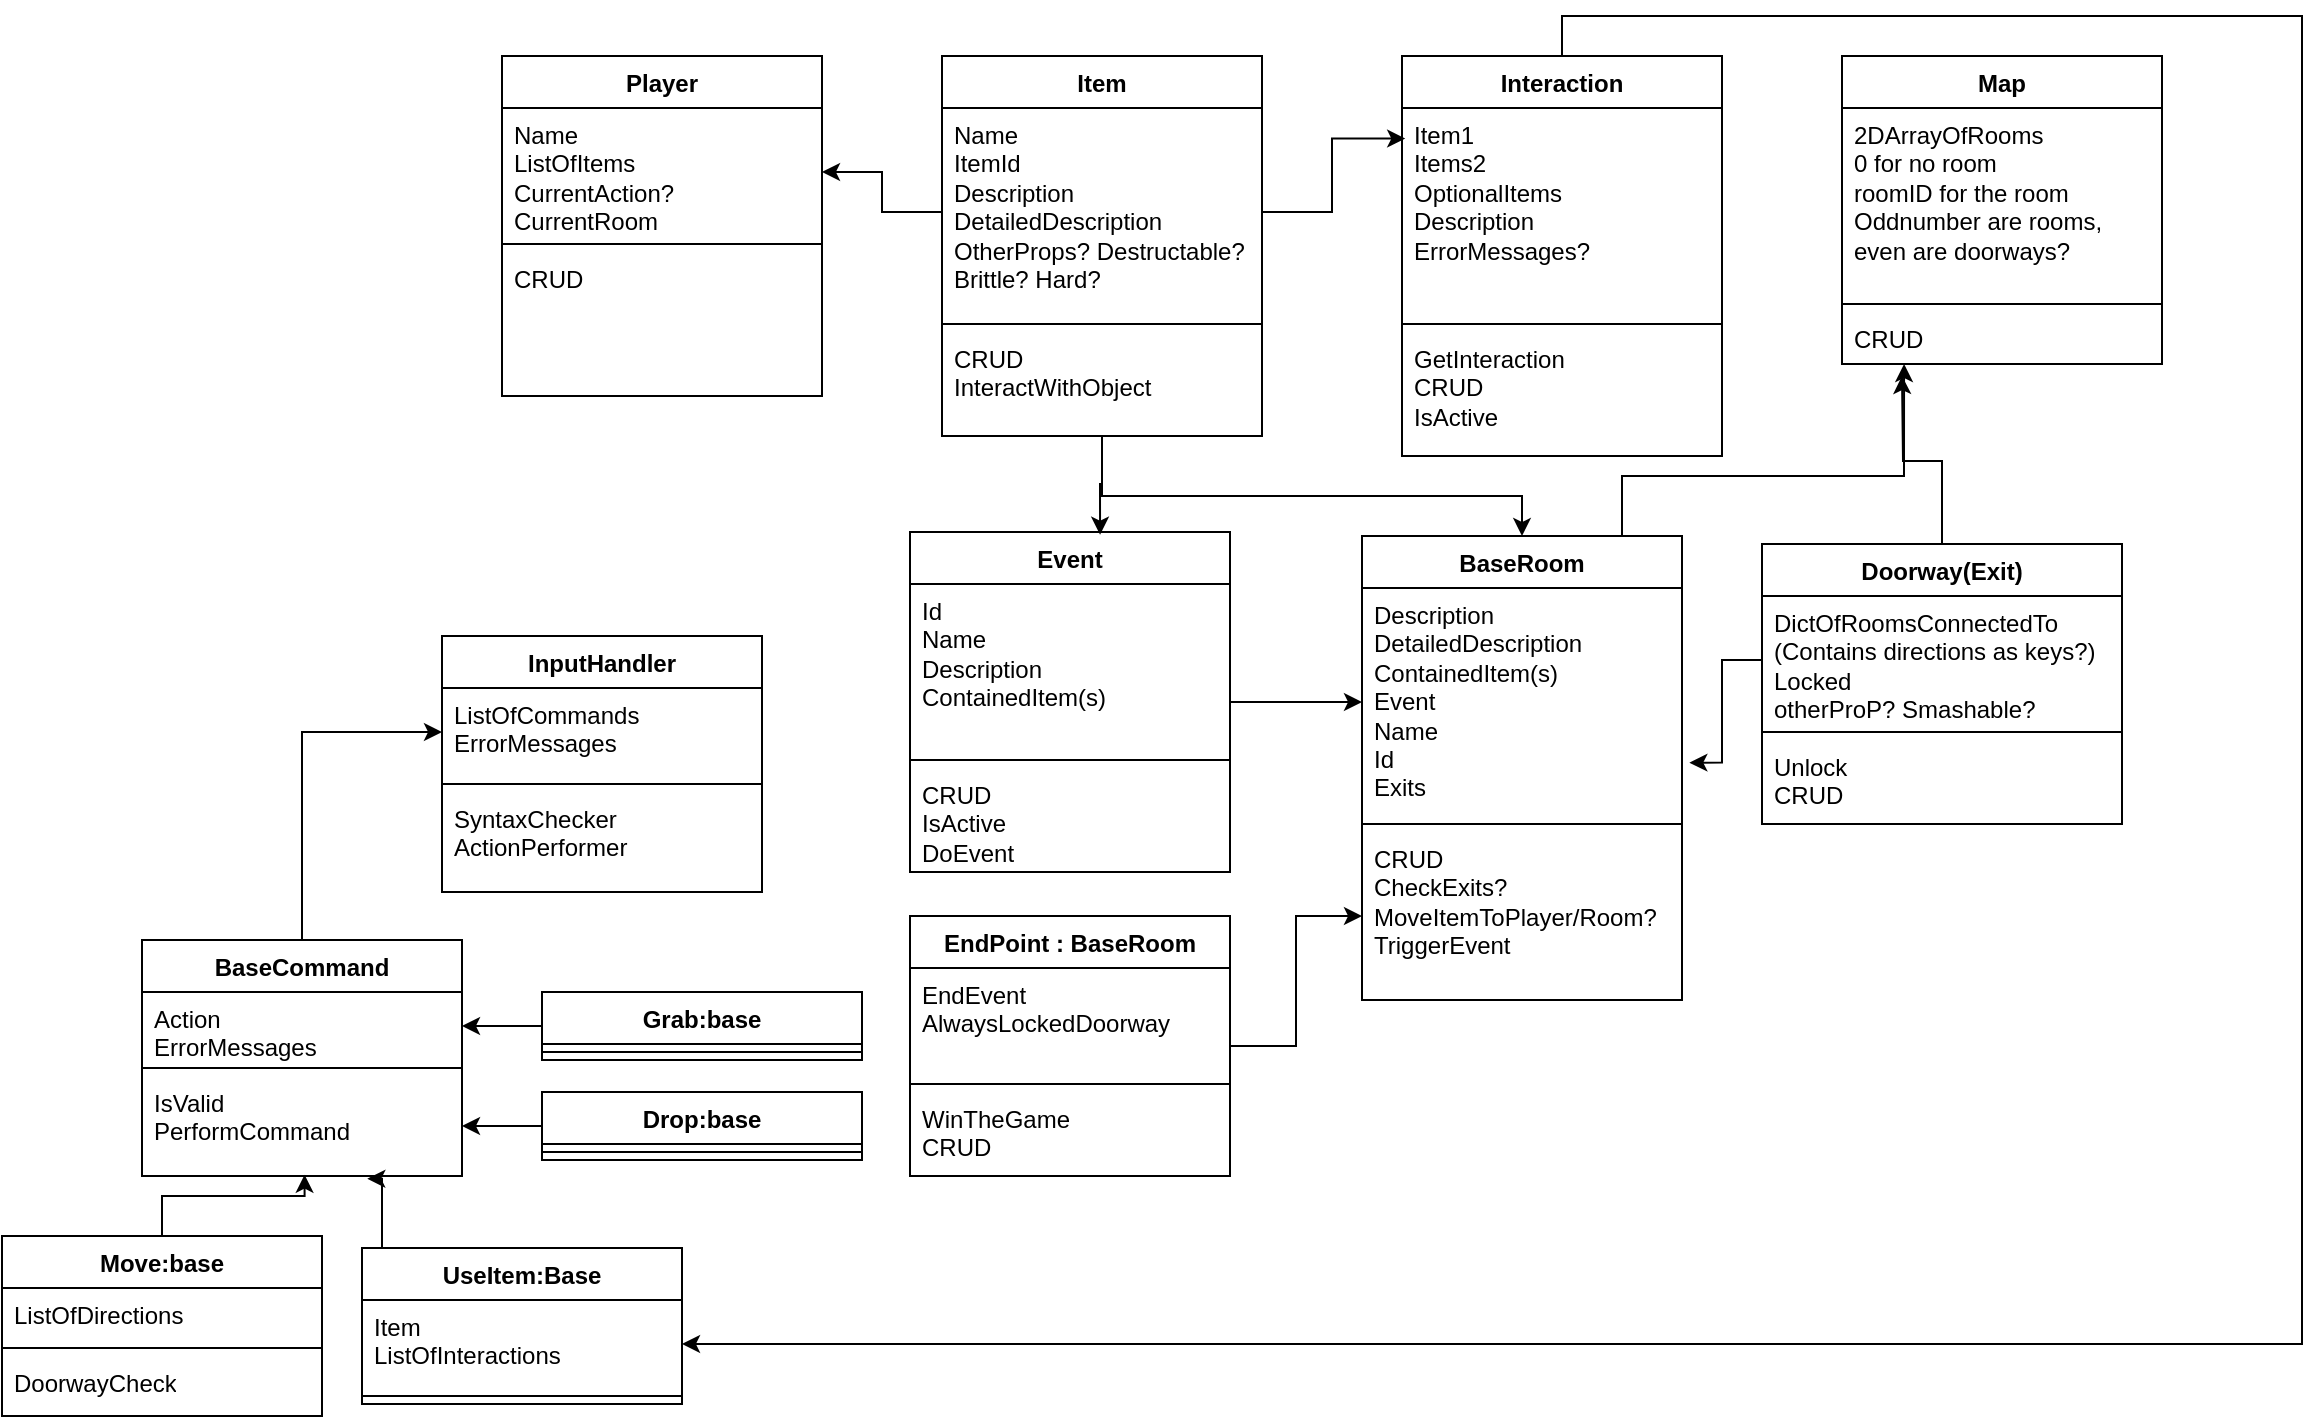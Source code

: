<mxfile version="22.0.0" type="device">
  <diagram id="C5RBs43oDa-KdzZeNtuy" name="Page-1">
    <mxGraphModel dx="2033" dy="702" grid="1" gridSize="10" guides="1" tooltips="1" connect="1" arrows="1" fold="1" page="1" pageScale="1" pageWidth="827" pageHeight="1169" math="0" shadow="0">
      <root>
        <mxCell id="WIyWlLk6GJQsqaUBKTNV-0" />
        <mxCell id="WIyWlLk6GJQsqaUBKTNV-1" parent="WIyWlLk6GJQsqaUBKTNV-0" />
        <mxCell id="vzmDhBIZKZ7hZb8dfZ0U-4" value="Player" style="swimlane;fontStyle=1;align=center;verticalAlign=top;childLayout=stackLayout;horizontal=1;startSize=26;horizontalStack=0;resizeParent=1;resizeParentMax=0;resizeLast=0;collapsible=1;marginBottom=0;whiteSpace=wrap;html=1;" parent="WIyWlLk6GJQsqaUBKTNV-1" vertex="1">
          <mxGeometry x="50" y="40" width="160" height="170" as="geometry" />
        </mxCell>
        <mxCell id="vzmDhBIZKZ7hZb8dfZ0U-5" value="Name&lt;br&gt;ListOfItems&lt;br&gt;CurrentAction?&lt;br&gt;CurrentRoom" style="text;strokeColor=none;fillColor=none;align=left;verticalAlign=top;spacingLeft=4;spacingRight=4;overflow=hidden;rotatable=0;points=[[0,0.5],[1,0.5]];portConstraint=eastwest;whiteSpace=wrap;html=1;" parent="vzmDhBIZKZ7hZb8dfZ0U-4" vertex="1">
          <mxGeometry y="26" width="160" height="64" as="geometry" />
        </mxCell>
        <mxCell id="vzmDhBIZKZ7hZb8dfZ0U-6" value="" style="line;strokeWidth=1;fillColor=none;align=left;verticalAlign=middle;spacingTop=-1;spacingLeft=3;spacingRight=3;rotatable=0;labelPosition=right;points=[];portConstraint=eastwest;strokeColor=inherit;" parent="vzmDhBIZKZ7hZb8dfZ0U-4" vertex="1">
          <mxGeometry y="90" width="160" height="8" as="geometry" />
        </mxCell>
        <mxCell id="vzmDhBIZKZ7hZb8dfZ0U-7" value="CRUD&lt;br&gt;&lt;br&gt;" style="text;strokeColor=none;fillColor=none;align=left;verticalAlign=top;spacingLeft=4;spacingRight=4;overflow=hidden;rotatable=0;points=[[0,0.5],[1,0.5]];portConstraint=eastwest;whiteSpace=wrap;html=1;" parent="vzmDhBIZKZ7hZb8dfZ0U-4" vertex="1">
          <mxGeometry y="98" width="160" height="72" as="geometry" />
        </mxCell>
        <mxCell id="vzmDhBIZKZ7hZb8dfZ0U-20" style="edgeStyle=orthogonalEdgeStyle;rounded=0;orthogonalLoop=1;jettySize=auto;html=1;exitX=1;exitY=0.5;exitDx=0;exitDy=0;" parent="vzmDhBIZKZ7hZb8dfZ0U-4" source="vzmDhBIZKZ7hZb8dfZ0U-5" target="vzmDhBIZKZ7hZb8dfZ0U-5" edge="1">
          <mxGeometry relative="1" as="geometry" />
        </mxCell>
        <mxCell id="vzmDhBIZKZ7hZb8dfZ0U-47" style="edgeStyle=orthogonalEdgeStyle;rounded=0;orthogonalLoop=1;jettySize=auto;html=1;entryX=0.5;entryY=0;entryDx=0;entryDy=0;" parent="WIyWlLk6GJQsqaUBKTNV-1" source="vzmDhBIZKZ7hZb8dfZ0U-8" target="vzmDhBIZKZ7hZb8dfZ0U-22" edge="1">
          <mxGeometry relative="1" as="geometry">
            <Array as="points">
              <mxPoint x="350" y="260" />
              <mxPoint x="560" y="260" />
            </Array>
          </mxGeometry>
        </mxCell>
        <mxCell id="vzmDhBIZKZ7hZb8dfZ0U-8" value="Item" style="swimlane;fontStyle=1;align=center;verticalAlign=top;childLayout=stackLayout;horizontal=1;startSize=26;horizontalStack=0;resizeParent=1;resizeParentMax=0;resizeLast=0;collapsible=1;marginBottom=0;whiteSpace=wrap;html=1;" parent="WIyWlLk6GJQsqaUBKTNV-1" vertex="1">
          <mxGeometry x="270" y="40" width="160" height="190" as="geometry" />
        </mxCell>
        <mxCell id="vzmDhBIZKZ7hZb8dfZ0U-9" value="Name&lt;br&gt;ItemId&lt;br&gt;Description&lt;br&gt;DetailedDescription&lt;br&gt;OtherProps? Destructable?&lt;br&gt;Brittle? Hard?" style="text;strokeColor=none;fillColor=none;align=left;verticalAlign=top;spacingLeft=4;spacingRight=4;overflow=hidden;rotatable=0;points=[[0,0.5],[1,0.5]];portConstraint=eastwest;whiteSpace=wrap;html=1;" parent="vzmDhBIZKZ7hZb8dfZ0U-8" vertex="1">
          <mxGeometry y="26" width="160" height="104" as="geometry" />
        </mxCell>
        <mxCell id="vzmDhBIZKZ7hZb8dfZ0U-10" value="" style="line;strokeWidth=1;fillColor=none;align=left;verticalAlign=middle;spacingTop=-1;spacingLeft=3;spacingRight=3;rotatable=0;labelPosition=right;points=[];portConstraint=eastwest;strokeColor=inherit;" parent="vzmDhBIZKZ7hZb8dfZ0U-8" vertex="1">
          <mxGeometry y="130" width="160" height="8" as="geometry" />
        </mxCell>
        <mxCell id="vzmDhBIZKZ7hZb8dfZ0U-11" value="CRUD&lt;br&gt;InteractWithObject" style="text;strokeColor=none;fillColor=none;align=left;verticalAlign=top;spacingLeft=4;spacingRight=4;overflow=hidden;rotatable=0;points=[[0,0.5],[1,0.5]];portConstraint=eastwest;whiteSpace=wrap;html=1;" parent="vzmDhBIZKZ7hZb8dfZ0U-8" vertex="1">
          <mxGeometry y="138" width="160" height="52" as="geometry" />
        </mxCell>
        <mxCell id="vzmDhBIZKZ7hZb8dfZ0U-21" style="edgeStyle=orthogonalEdgeStyle;rounded=0;orthogonalLoop=1;jettySize=auto;html=1;entryX=1;entryY=0.5;entryDx=0;entryDy=0;" parent="WIyWlLk6GJQsqaUBKTNV-1" source="vzmDhBIZKZ7hZb8dfZ0U-9" target="vzmDhBIZKZ7hZb8dfZ0U-5" edge="1">
          <mxGeometry relative="1" as="geometry" />
        </mxCell>
        <mxCell id="vzmDhBIZKZ7hZb8dfZ0U-22" value="BaseRoom" style="swimlane;fontStyle=1;align=center;verticalAlign=top;childLayout=stackLayout;horizontal=1;startSize=26;horizontalStack=0;resizeParent=1;resizeParentMax=0;resizeLast=0;collapsible=1;marginBottom=0;whiteSpace=wrap;html=1;" parent="WIyWlLk6GJQsqaUBKTNV-1" vertex="1">
          <mxGeometry x="480" y="280" width="160" height="232" as="geometry" />
        </mxCell>
        <mxCell id="vzmDhBIZKZ7hZb8dfZ0U-23" value="Description&lt;br&gt;DetailedDescription&lt;br&gt;ContainedItem(s)&lt;br&gt;Event&lt;br&gt;Name&lt;br&gt;Id&lt;br&gt;Exits" style="text;strokeColor=none;fillColor=none;align=left;verticalAlign=top;spacingLeft=4;spacingRight=4;overflow=hidden;rotatable=0;points=[[0,0.5],[1,0.5]];portConstraint=eastwest;whiteSpace=wrap;html=1;" parent="vzmDhBIZKZ7hZb8dfZ0U-22" vertex="1">
          <mxGeometry y="26" width="160" height="114" as="geometry" />
        </mxCell>
        <mxCell id="vzmDhBIZKZ7hZb8dfZ0U-24" value="" style="line;strokeWidth=1;fillColor=none;align=left;verticalAlign=middle;spacingTop=-1;spacingLeft=3;spacingRight=3;rotatable=0;labelPosition=right;points=[];portConstraint=eastwest;strokeColor=inherit;" parent="vzmDhBIZKZ7hZb8dfZ0U-22" vertex="1">
          <mxGeometry y="140" width="160" height="8" as="geometry" />
        </mxCell>
        <mxCell id="vzmDhBIZKZ7hZb8dfZ0U-25" value="CRUD&lt;br&gt;CheckExits?&lt;br&gt;MoveItemToPlayer/Room?&lt;br&gt;TriggerEvent" style="text;strokeColor=none;fillColor=none;align=left;verticalAlign=top;spacingLeft=4;spacingRight=4;overflow=hidden;rotatable=0;points=[[0,0.5],[1,0.5]];portConstraint=eastwest;whiteSpace=wrap;html=1;" parent="vzmDhBIZKZ7hZb8dfZ0U-22" vertex="1">
          <mxGeometry y="148" width="160" height="84" as="geometry" />
        </mxCell>
        <mxCell id="vzmDhBIZKZ7hZb8dfZ0U-31" style="edgeStyle=orthogonalEdgeStyle;rounded=0;orthogonalLoop=1;jettySize=auto;html=1;entryX=0;entryY=0.5;entryDx=0;entryDy=0;" parent="WIyWlLk6GJQsqaUBKTNV-1" source="vzmDhBIZKZ7hZb8dfZ0U-26" target="vzmDhBIZKZ7hZb8dfZ0U-23" edge="1">
          <mxGeometry relative="1" as="geometry" />
        </mxCell>
        <mxCell id="vzmDhBIZKZ7hZb8dfZ0U-26" value="Event" style="swimlane;fontStyle=1;align=center;verticalAlign=top;childLayout=stackLayout;horizontal=1;startSize=26;horizontalStack=0;resizeParent=1;resizeParentMax=0;resizeLast=0;collapsible=1;marginBottom=0;whiteSpace=wrap;html=1;" parent="WIyWlLk6GJQsqaUBKTNV-1" vertex="1">
          <mxGeometry x="254" y="278" width="160" height="170" as="geometry" />
        </mxCell>
        <mxCell id="vzmDhBIZKZ7hZb8dfZ0U-27" value="Id&lt;br&gt;Name&lt;br&gt;Description&lt;br&gt;ContainedItem(s)" style="text;strokeColor=none;fillColor=none;align=left;verticalAlign=top;spacingLeft=4;spacingRight=4;overflow=hidden;rotatable=0;points=[[0,0.5],[1,0.5]];portConstraint=eastwest;whiteSpace=wrap;html=1;" parent="vzmDhBIZKZ7hZb8dfZ0U-26" vertex="1">
          <mxGeometry y="26" width="160" height="84" as="geometry" />
        </mxCell>
        <mxCell id="vzmDhBIZKZ7hZb8dfZ0U-28" value="" style="line;strokeWidth=1;fillColor=none;align=left;verticalAlign=middle;spacingTop=-1;spacingLeft=3;spacingRight=3;rotatable=0;labelPosition=right;points=[];portConstraint=eastwest;strokeColor=inherit;" parent="vzmDhBIZKZ7hZb8dfZ0U-26" vertex="1">
          <mxGeometry y="110" width="160" height="8" as="geometry" />
        </mxCell>
        <mxCell id="vzmDhBIZKZ7hZb8dfZ0U-29" value="CRUD&lt;br&gt;IsActive&lt;br&gt;DoEvent" style="text;strokeColor=none;fillColor=none;align=left;verticalAlign=top;spacingLeft=4;spacingRight=4;overflow=hidden;rotatable=0;points=[[0,0.5],[1,0.5]];portConstraint=eastwest;whiteSpace=wrap;html=1;" parent="vzmDhBIZKZ7hZb8dfZ0U-26" vertex="1">
          <mxGeometry y="118" width="160" height="52" as="geometry" />
        </mxCell>
        <mxCell id="vzmDhBIZKZ7hZb8dfZ0U-60" style="edgeStyle=orthogonalEdgeStyle;rounded=0;orthogonalLoop=1;jettySize=auto;html=1;" parent="WIyWlLk6GJQsqaUBKTNV-1" source="vzmDhBIZKZ7hZb8dfZ0U-36" edge="1">
          <mxGeometry relative="1" as="geometry">
            <mxPoint x="750" y="200" as="targetPoint" />
          </mxGeometry>
        </mxCell>
        <mxCell id="vzmDhBIZKZ7hZb8dfZ0U-36" value="Doorway(Exit)" style="swimlane;fontStyle=1;align=center;verticalAlign=top;childLayout=stackLayout;horizontal=1;startSize=26;horizontalStack=0;resizeParent=1;resizeParentMax=0;resizeLast=0;collapsible=1;marginBottom=0;whiteSpace=wrap;html=1;" parent="WIyWlLk6GJQsqaUBKTNV-1" vertex="1">
          <mxGeometry x="680" y="284" width="180" height="140" as="geometry" />
        </mxCell>
        <mxCell id="vzmDhBIZKZ7hZb8dfZ0U-37" value="DictOfRoomsConnectedTo (Contains directions as keys?)&lt;br&gt;Locked&lt;br&gt;otherProP? Smashable?" style="text;strokeColor=none;fillColor=none;align=left;verticalAlign=top;spacingLeft=4;spacingRight=4;overflow=hidden;rotatable=0;points=[[0,0.5],[1,0.5]];portConstraint=eastwest;whiteSpace=wrap;html=1;" parent="vzmDhBIZKZ7hZb8dfZ0U-36" vertex="1">
          <mxGeometry y="26" width="180" height="64" as="geometry" />
        </mxCell>
        <mxCell id="vzmDhBIZKZ7hZb8dfZ0U-38" value="" style="line;strokeWidth=1;fillColor=none;align=left;verticalAlign=middle;spacingTop=-1;spacingLeft=3;spacingRight=3;rotatable=0;labelPosition=right;points=[];portConstraint=eastwest;strokeColor=inherit;" parent="vzmDhBIZKZ7hZb8dfZ0U-36" vertex="1">
          <mxGeometry y="90" width="180" height="8" as="geometry" />
        </mxCell>
        <mxCell id="vzmDhBIZKZ7hZb8dfZ0U-39" value="Unlock&lt;br&gt;CRUD&lt;br&gt;" style="text;strokeColor=none;fillColor=none;align=left;verticalAlign=top;spacingLeft=4;spacingRight=4;overflow=hidden;rotatable=0;points=[[0,0.5],[1,0.5]];portConstraint=eastwest;whiteSpace=wrap;html=1;" parent="vzmDhBIZKZ7hZb8dfZ0U-36" vertex="1">
          <mxGeometry y="98" width="180" height="42" as="geometry" />
        </mxCell>
        <mxCell id="vzmDhBIZKZ7hZb8dfZ0U-40" style="edgeStyle=orthogonalEdgeStyle;rounded=0;orthogonalLoop=1;jettySize=auto;html=1;entryX=1.023;entryY=0.766;entryDx=0;entryDy=0;entryPerimeter=0;" parent="WIyWlLk6GJQsqaUBKTNV-1" source="vzmDhBIZKZ7hZb8dfZ0U-37" target="vzmDhBIZKZ7hZb8dfZ0U-23" edge="1">
          <mxGeometry relative="1" as="geometry" />
        </mxCell>
        <mxCell id="vzmDhBIZKZ7hZb8dfZ0U-45" style="edgeStyle=orthogonalEdgeStyle;rounded=0;orthogonalLoop=1;jettySize=auto;html=1;entryX=0;entryY=0.5;entryDx=0;entryDy=0;" parent="WIyWlLk6GJQsqaUBKTNV-1" source="vzmDhBIZKZ7hZb8dfZ0U-41" target="vzmDhBIZKZ7hZb8dfZ0U-25" edge="1">
          <mxGeometry relative="1" as="geometry" />
        </mxCell>
        <mxCell id="vzmDhBIZKZ7hZb8dfZ0U-41" value="EndPoint : BaseRoom" style="swimlane;fontStyle=1;align=center;verticalAlign=top;childLayout=stackLayout;horizontal=1;startSize=26;horizontalStack=0;resizeParent=1;resizeParentMax=0;resizeLast=0;collapsible=1;marginBottom=0;whiteSpace=wrap;html=1;" parent="WIyWlLk6GJQsqaUBKTNV-1" vertex="1">
          <mxGeometry x="254" y="470" width="160" height="130" as="geometry" />
        </mxCell>
        <mxCell id="vzmDhBIZKZ7hZb8dfZ0U-42" value="EndEvent&lt;br&gt;AlwaysLockedDoorway" style="text;strokeColor=none;fillColor=none;align=left;verticalAlign=top;spacingLeft=4;spacingRight=4;overflow=hidden;rotatable=0;points=[[0,0.5],[1,0.5]];portConstraint=eastwest;whiteSpace=wrap;html=1;" parent="vzmDhBIZKZ7hZb8dfZ0U-41" vertex="1">
          <mxGeometry y="26" width="160" height="54" as="geometry" />
        </mxCell>
        <mxCell id="vzmDhBIZKZ7hZb8dfZ0U-43" value="" style="line;strokeWidth=1;fillColor=none;align=left;verticalAlign=middle;spacingTop=-1;spacingLeft=3;spacingRight=3;rotatable=0;labelPosition=right;points=[];portConstraint=eastwest;strokeColor=inherit;" parent="vzmDhBIZKZ7hZb8dfZ0U-41" vertex="1">
          <mxGeometry y="80" width="160" height="8" as="geometry" />
        </mxCell>
        <mxCell id="vzmDhBIZKZ7hZb8dfZ0U-44" value="WinTheGame&lt;br&gt;CRUD" style="text;strokeColor=none;fillColor=none;align=left;verticalAlign=top;spacingLeft=4;spacingRight=4;overflow=hidden;rotatable=0;points=[[0,0.5],[1,0.5]];portConstraint=eastwest;whiteSpace=wrap;html=1;" parent="vzmDhBIZKZ7hZb8dfZ0U-41" vertex="1">
          <mxGeometry y="88" width="160" height="42" as="geometry" />
        </mxCell>
        <mxCell id="vzmDhBIZKZ7hZb8dfZ0U-48" value="Interaction" style="swimlane;fontStyle=1;align=center;verticalAlign=top;childLayout=stackLayout;horizontal=1;startSize=26;horizontalStack=0;resizeParent=1;resizeParentMax=0;resizeLast=0;collapsible=1;marginBottom=0;whiteSpace=wrap;html=1;" parent="WIyWlLk6GJQsqaUBKTNV-1" vertex="1">
          <mxGeometry x="500" y="40" width="160" height="200" as="geometry" />
        </mxCell>
        <mxCell id="vzmDhBIZKZ7hZb8dfZ0U-49" value="Item1&lt;br&gt;Items2&lt;br&gt;OptionalItems&lt;br&gt;Description&lt;br&gt;ErrorMessages?" style="text;strokeColor=none;fillColor=none;align=left;verticalAlign=top;spacingLeft=4;spacingRight=4;overflow=hidden;rotatable=0;points=[[0,0.5],[1,0.5]];portConstraint=eastwest;whiteSpace=wrap;html=1;" parent="vzmDhBIZKZ7hZb8dfZ0U-48" vertex="1">
          <mxGeometry y="26" width="160" height="104" as="geometry" />
        </mxCell>
        <mxCell id="vzmDhBIZKZ7hZb8dfZ0U-50" value="" style="line;strokeWidth=1;fillColor=none;align=left;verticalAlign=middle;spacingTop=-1;spacingLeft=3;spacingRight=3;rotatable=0;labelPosition=right;points=[];portConstraint=eastwest;strokeColor=inherit;" parent="vzmDhBIZKZ7hZb8dfZ0U-48" vertex="1">
          <mxGeometry y="130" width="160" height="8" as="geometry" />
        </mxCell>
        <mxCell id="vzmDhBIZKZ7hZb8dfZ0U-51" value="GetInteraction&lt;br&gt;CRUD&lt;br&gt;IsActive" style="text;strokeColor=none;fillColor=none;align=left;verticalAlign=top;spacingLeft=4;spacingRight=4;overflow=hidden;rotatable=0;points=[[0,0.5],[1,0.5]];portConstraint=eastwest;whiteSpace=wrap;html=1;" parent="vzmDhBIZKZ7hZb8dfZ0U-48" vertex="1">
          <mxGeometry y="138" width="160" height="62" as="geometry" />
        </mxCell>
        <mxCell id="vzmDhBIZKZ7hZb8dfZ0U-53" style="edgeStyle=orthogonalEdgeStyle;rounded=0;orthogonalLoop=1;jettySize=auto;html=1;entryX=0.01;entryY=0.147;entryDx=0;entryDy=0;entryPerimeter=0;" parent="WIyWlLk6GJQsqaUBKTNV-1" source="vzmDhBIZKZ7hZb8dfZ0U-9" target="vzmDhBIZKZ7hZb8dfZ0U-49" edge="1">
          <mxGeometry relative="1" as="geometry" />
        </mxCell>
        <mxCell id="vzmDhBIZKZ7hZb8dfZ0U-54" value="Map" style="swimlane;fontStyle=1;align=center;verticalAlign=top;childLayout=stackLayout;horizontal=1;startSize=26;horizontalStack=0;resizeParent=1;resizeParentMax=0;resizeLast=0;collapsible=1;marginBottom=0;whiteSpace=wrap;html=1;" parent="WIyWlLk6GJQsqaUBKTNV-1" vertex="1">
          <mxGeometry x="720" y="40" width="160" height="154" as="geometry" />
        </mxCell>
        <mxCell id="vzmDhBIZKZ7hZb8dfZ0U-55" value="2DArrayOfRooms&lt;br&gt;0 for no room&lt;br&gt;roomID for the room&lt;br&gt;Oddnumber are rooms, even are doorways?" style="text;strokeColor=none;fillColor=none;align=left;verticalAlign=top;spacingLeft=4;spacingRight=4;overflow=hidden;rotatable=0;points=[[0,0.5],[1,0.5]];portConstraint=eastwest;whiteSpace=wrap;html=1;" parent="vzmDhBIZKZ7hZb8dfZ0U-54" vertex="1">
          <mxGeometry y="26" width="160" height="94" as="geometry" />
        </mxCell>
        <mxCell id="vzmDhBIZKZ7hZb8dfZ0U-56" value="" style="line;strokeWidth=1;fillColor=none;align=left;verticalAlign=middle;spacingTop=-1;spacingLeft=3;spacingRight=3;rotatable=0;labelPosition=right;points=[];portConstraint=eastwest;strokeColor=inherit;" parent="vzmDhBIZKZ7hZb8dfZ0U-54" vertex="1">
          <mxGeometry y="120" width="160" height="8" as="geometry" />
        </mxCell>
        <mxCell id="vzmDhBIZKZ7hZb8dfZ0U-57" value="CRUD" style="text;strokeColor=none;fillColor=none;align=left;verticalAlign=top;spacingLeft=4;spacingRight=4;overflow=hidden;rotatable=0;points=[[0,0.5],[1,0.5]];portConstraint=eastwest;whiteSpace=wrap;html=1;" parent="vzmDhBIZKZ7hZb8dfZ0U-54" vertex="1">
          <mxGeometry y="128" width="160" height="26" as="geometry" />
        </mxCell>
        <mxCell id="vzmDhBIZKZ7hZb8dfZ0U-59" style="edgeStyle=orthogonalEdgeStyle;rounded=0;orthogonalLoop=1;jettySize=auto;html=1;entryX=0.194;entryY=1;entryDx=0;entryDy=0;entryPerimeter=0;" parent="WIyWlLk6GJQsqaUBKTNV-1" source="vzmDhBIZKZ7hZb8dfZ0U-22" target="vzmDhBIZKZ7hZb8dfZ0U-57" edge="1">
          <mxGeometry relative="1" as="geometry">
            <Array as="points">
              <mxPoint x="610" y="250" />
              <mxPoint x="751" y="250" />
            </Array>
          </mxGeometry>
        </mxCell>
        <mxCell id="vzmDhBIZKZ7hZb8dfZ0U-61" style="edgeStyle=orthogonalEdgeStyle;rounded=0;orthogonalLoop=1;jettySize=auto;html=1;entryX=0.594;entryY=0.008;entryDx=0;entryDy=0;entryPerimeter=0;" parent="WIyWlLk6GJQsqaUBKTNV-1" source="vzmDhBIZKZ7hZb8dfZ0U-8" target="vzmDhBIZKZ7hZb8dfZ0U-26" edge="1">
          <mxGeometry relative="1" as="geometry" />
        </mxCell>
        <mxCell id="vzmDhBIZKZ7hZb8dfZ0U-62" value="InputHandler" style="swimlane;fontStyle=1;align=center;verticalAlign=top;childLayout=stackLayout;horizontal=1;startSize=26;horizontalStack=0;resizeParent=1;resizeParentMax=0;resizeLast=0;collapsible=1;marginBottom=0;whiteSpace=wrap;html=1;" parent="WIyWlLk6GJQsqaUBKTNV-1" vertex="1">
          <mxGeometry x="20" y="330" width="160" height="128" as="geometry" />
        </mxCell>
        <mxCell id="vzmDhBIZKZ7hZb8dfZ0U-63" value="ListOfCommands&lt;br&gt;ErrorMessages" style="text;strokeColor=none;fillColor=none;align=left;verticalAlign=top;spacingLeft=4;spacingRight=4;overflow=hidden;rotatable=0;points=[[0,0.5],[1,0.5]];portConstraint=eastwest;whiteSpace=wrap;html=1;" parent="vzmDhBIZKZ7hZb8dfZ0U-62" vertex="1">
          <mxGeometry y="26" width="160" height="44" as="geometry" />
        </mxCell>
        <mxCell id="vzmDhBIZKZ7hZb8dfZ0U-64" value="" style="line;strokeWidth=1;fillColor=none;align=left;verticalAlign=middle;spacingTop=-1;spacingLeft=3;spacingRight=3;rotatable=0;labelPosition=right;points=[];portConstraint=eastwest;strokeColor=inherit;" parent="vzmDhBIZKZ7hZb8dfZ0U-62" vertex="1">
          <mxGeometry y="70" width="160" height="8" as="geometry" />
        </mxCell>
        <mxCell id="vzmDhBIZKZ7hZb8dfZ0U-65" value="SyntaxChecker&lt;br&gt;ActionPerformer" style="text;strokeColor=none;fillColor=none;align=left;verticalAlign=top;spacingLeft=4;spacingRight=4;overflow=hidden;rotatable=0;points=[[0,0.5],[1,0.5]];portConstraint=eastwest;whiteSpace=wrap;html=1;" parent="vzmDhBIZKZ7hZb8dfZ0U-62" vertex="1">
          <mxGeometry y="78" width="160" height="50" as="geometry" />
        </mxCell>
        <mxCell id="vzmDhBIZKZ7hZb8dfZ0U-95" style="edgeStyle=orthogonalEdgeStyle;rounded=0;orthogonalLoop=1;jettySize=auto;html=1;entryX=0;entryY=0.5;entryDx=0;entryDy=0;" parent="WIyWlLk6GJQsqaUBKTNV-1" source="vzmDhBIZKZ7hZb8dfZ0U-70" target="vzmDhBIZKZ7hZb8dfZ0U-63" edge="1">
          <mxGeometry relative="1" as="geometry" />
        </mxCell>
        <mxCell id="vzmDhBIZKZ7hZb8dfZ0U-70" value="BaseCommand" style="swimlane;fontStyle=1;align=center;verticalAlign=top;childLayout=stackLayout;horizontal=1;startSize=26;horizontalStack=0;resizeParent=1;resizeParentMax=0;resizeLast=0;collapsible=1;marginBottom=0;whiteSpace=wrap;html=1;" parent="WIyWlLk6GJQsqaUBKTNV-1" vertex="1">
          <mxGeometry x="-130" y="482" width="160" height="118" as="geometry" />
        </mxCell>
        <mxCell id="vzmDhBIZKZ7hZb8dfZ0U-71" value="Action&lt;br&gt;ErrorMessages" style="text;strokeColor=none;fillColor=none;align=left;verticalAlign=top;spacingLeft=4;spacingRight=4;overflow=hidden;rotatable=0;points=[[0,0.5],[1,0.5]];portConstraint=eastwest;whiteSpace=wrap;html=1;" parent="vzmDhBIZKZ7hZb8dfZ0U-70" vertex="1">
          <mxGeometry y="26" width="160" height="34" as="geometry" />
        </mxCell>
        <mxCell id="vzmDhBIZKZ7hZb8dfZ0U-72" value="" style="line;strokeWidth=1;fillColor=none;align=left;verticalAlign=middle;spacingTop=-1;spacingLeft=3;spacingRight=3;rotatable=0;labelPosition=right;points=[];portConstraint=eastwest;strokeColor=inherit;" parent="vzmDhBIZKZ7hZb8dfZ0U-70" vertex="1">
          <mxGeometry y="60" width="160" height="8" as="geometry" />
        </mxCell>
        <mxCell id="vzmDhBIZKZ7hZb8dfZ0U-73" value="IsValid&lt;br&gt;PerformCommand" style="text;strokeColor=none;fillColor=none;align=left;verticalAlign=top;spacingLeft=4;spacingRight=4;overflow=hidden;rotatable=0;points=[[0,0.5],[1,0.5]];portConstraint=eastwest;whiteSpace=wrap;html=1;" parent="vzmDhBIZKZ7hZb8dfZ0U-70" vertex="1">
          <mxGeometry y="68" width="160" height="50" as="geometry" />
        </mxCell>
        <mxCell id="vzmDhBIZKZ7hZb8dfZ0U-74" value="Move:base" style="swimlane;fontStyle=1;align=center;verticalAlign=top;childLayout=stackLayout;horizontal=1;startSize=26;horizontalStack=0;resizeParent=1;resizeParentMax=0;resizeLast=0;collapsible=1;marginBottom=0;whiteSpace=wrap;html=1;" parent="WIyWlLk6GJQsqaUBKTNV-1" vertex="1">
          <mxGeometry x="-200" y="630" width="160" height="90" as="geometry" />
        </mxCell>
        <mxCell id="vzmDhBIZKZ7hZb8dfZ0U-75" value="ListOfDirections" style="text;strokeColor=none;fillColor=none;align=left;verticalAlign=top;spacingLeft=4;spacingRight=4;overflow=hidden;rotatable=0;points=[[0,0.5],[1,0.5]];portConstraint=eastwest;whiteSpace=wrap;html=1;" parent="vzmDhBIZKZ7hZb8dfZ0U-74" vertex="1">
          <mxGeometry y="26" width="160" height="26" as="geometry" />
        </mxCell>
        <mxCell id="vzmDhBIZKZ7hZb8dfZ0U-76" value="" style="line;strokeWidth=1;fillColor=none;align=left;verticalAlign=middle;spacingTop=-1;spacingLeft=3;spacingRight=3;rotatable=0;labelPosition=right;points=[];portConstraint=eastwest;strokeColor=inherit;" parent="vzmDhBIZKZ7hZb8dfZ0U-74" vertex="1">
          <mxGeometry y="52" width="160" height="8" as="geometry" />
        </mxCell>
        <mxCell id="vzmDhBIZKZ7hZb8dfZ0U-77" value="DoorwayCheck" style="text;strokeColor=none;fillColor=none;align=left;verticalAlign=top;spacingLeft=4;spacingRight=4;overflow=hidden;rotatable=0;points=[[0,0.5],[1,0.5]];portConstraint=eastwest;whiteSpace=wrap;html=1;" parent="vzmDhBIZKZ7hZb8dfZ0U-74" vertex="1">
          <mxGeometry y="60" width="160" height="30" as="geometry" />
        </mxCell>
        <mxCell id="vzmDhBIZKZ7hZb8dfZ0U-78" style="edgeStyle=orthogonalEdgeStyle;rounded=0;orthogonalLoop=1;jettySize=auto;html=1;entryX=0.508;entryY=0.987;entryDx=0;entryDy=0;entryPerimeter=0;" parent="WIyWlLk6GJQsqaUBKTNV-1" source="vzmDhBIZKZ7hZb8dfZ0U-74" target="vzmDhBIZKZ7hZb8dfZ0U-73" edge="1">
          <mxGeometry relative="1" as="geometry" />
        </mxCell>
        <mxCell id="vzmDhBIZKZ7hZb8dfZ0U-83" style="edgeStyle=orthogonalEdgeStyle;rounded=0;orthogonalLoop=1;jettySize=auto;html=1;entryX=1;entryY=0.5;entryDx=0;entryDy=0;" parent="WIyWlLk6GJQsqaUBKTNV-1" source="vzmDhBIZKZ7hZb8dfZ0U-79" target="vzmDhBIZKZ7hZb8dfZ0U-71" edge="1">
          <mxGeometry relative="1" as="geometry" />
        </mxCell>
        <mxCell id="vzmDhBIZKZ7hZb8dfZ0U-79" value="Grab:base" style="swimlane;fontStyle=1;align=center;verticalAlign=top;childLayout=stackLayout;horizontal=1;startSize=26;horizontalStack=0;resizeParent=1;resizeParentMax=0;resizeLast=0;collapsible=1;marginBottom=0;whiteSpace=wrap;html=1;" parent="WIyWlLk6GJQsqaUBKTNV-1" vertex="1">
          <mxGeometry x="70" y="508" width="160" height="34" as="geometry" />
        </mxCell>
        <mxCell id="vzmDhBIZKZ7hZb8dfZ0U-81" value="" style="line;strokeWidth=1;fillColor=none;align=left;verticalAlign=middle;spacingTop=-1;spacingLeft=3;spacingRight=3;rotatable=0;labelPosition=right;points=[];portConstraint=eastwest;strokeColor=inherit;" parent="vzmDhBIZKZ7hZb8dfZ0U-79" vertex="1">
          <mxGeometry y="26" width="160" height="8" as="geometry" />
        </mxCell>
        <mxCell id="vzmDhBIZKZ7hZb8dfZ0U-88" style="edgeStyle=orthogonalEdgeStyle;rounded=0;orthogonalLoop=1;jettySize=auto;html=1;entryX=1;entryY=0.5;entryDx=0;entryDy=0;" parent="WIyWlLk6GJQsqaUBKTNV-1" source="vzmDhBIZKZ7hZb8dfZ0U-84" target="vzmDhBIZKZ7hZb8dfZ0U-73" edge="1">
          <mxGeometry relative="1" as="geometry" />
        </mxCell>
        <mxCell id="vzmDhBIZKZ7hZb8dfZ0U-84" value="Drop:base" style="swimlane;fontStyle=1;align=center;verticalAlign=top;childLayout=stackLayout;horizontal=1;startSize=26;horizontalStack=0;resizeParent=1;resizeParentMax=0;resizeLast=0;collapsible=1;marginBottom=0;whiteSpace=wrap;html=1;" parent="WIyWlLk6GJQsqaUBKTNV-1" vertex="1">
          <mxGeometry x="70" y="558" width="160" height="34" as="geometry" />
        </mxCell>
        <mxCell id="vzmDhBIZKZ7hZb8dfZ0U-86" value="" style="line;strokeWidth=1;fillColor=none;align=left;verticalAlign=middle;spacingTop=-1;spacingLeft=3;spacingRight=3;rotatable=0;labelPosition=right;points=[];portConstraint=eastwest;strokeColor=inherit;" parent="vzmDhBIZKZ7hZb8dfZ0U-84" vertex="1">
          <mxGeometry y="26" width="160" height="8" as="geometry" />
        </mxCell>
        <mxCell id="vzmDhBIZKZ7hZb8dfZ0U-89" value="UseItem:Base" style="swimlane;fontStyle=1;align=center;verticalAlign=top;childLayout=stackLayout;horizontal=1;startSize=26;horizontalStack=0;resizeParent=1;resizeParentMax=0;resizeLast=0;collapsible=1;marginBottom=0;whiteSpace=wrap;html=1;" parent="WIyWlLk6GJQsqaUBKTNV-1" vertex="1">
          <mxGeometry x="-20" y="636" width="160" height="78" as="geometry" />
        </mxCell>
        <mxCell id="vzmDhBIZKZ7hZb8dfZ0U-90" value="Item&lt;br&gt;ListOfInteractions" style="text;strokeColor=none;fillColor=none;align=left;verticalAlign=top;spacingLeft=4;spacingRight=4;overflow=hidden;rotatable=0;points=[[0,0.5],[1,0.5]];portConstraint=eastwest;whiteSpace=wrap;html=1;" parent="vzmDhBIZKZ7hZb8dfZ0U-89" vertex="1">
          <mxGeometry y="26" width="160" height="44" as="geometry" />
        </mxCell>
        <mxCell id="vzmDhBIZKZ7hZb8dfZ0U-91" value="" style="line;strokeWidth=1;fillColor=none;align=left;verticalAlign=middle;spacingTop=-1;spacingLeft=3;spacingRight=3;rotatable=0;labelPosition=right;points=[];portConstraint=eastwest;strokeColor=inherit;" parent="vzmDhBIZKZ7hZb8dfZ0U-89" vertex="1">
          <mxGeometry y="70" width="160" height="8" as="geometry" />
        </mxCell>
        <mxCell id="vzmDhBIZKZ7hZb8dfZ0U-93" style="edgeStyle=orthogonalEdgeStyle;rounded=0;orthogonalLoop=1;jettySize=auto;html=1;entryX=0.704;entryY=1.027;entryDx=0;entryDy=0;entryPerimeter=0;" parent="WIyWlLk6GJQsqaUBKTNV-1" source="vzmDhBIZKZ7hZb8dfZ0U-89" target="vzmDhBIZKZ7hZb8dfZ0U-73" edge="1">
          <mxGeometry relative="1" as="geometry">
            <Array as="points">
              <mxPoint x="-10" y="601" />
            </Array>
          </mxGeometry>
        </mxCell>
        <mxCell id="vzmDhBIZKZ7hZb8dfZ0U-94" style="edgeStyle=orthogonalEdgeStyle;rounded=0;orthogonalLoop=1;jettySize=auto;html=1;entryX=1;entryY=0.5;entryDx=0;entryDy=0;" parent="WIyWlLk6GJQsqaUBKTNV-1" source="vzmDhBIZKZ7hZb8dfZ0U-48" target="vzmDhBIZKZ7hZb8dfZ0U-90" edge="1">
          <mxGeometry relative="1" as="geometry">
            <mxPoint x="210" y="670" as="targetPoint" />
            <Array as="points">
              <mxPoint x="580" y="20" />
              <mxPoint x="950" y="20" />
              <mxPoint x="950" y="684" />
            </Array>
          </mxGeometry>
        </mxCell>
      </root>
    </mxGraphModel>
  </diagram>
</mxfile>
